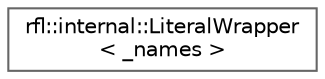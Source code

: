 digraph "类继承关系图"
{
 // LATEX_PDF_SIZE
  bgcolor="transparent";
  edge [fontname=Helvetica,fontsize=10,labelfontname=Helvetica,labelfontsize=10];
  node [fontname=Helvetica,fontsize=10,shape=box,height=0.2,width=0.4];
  rankdir="LR";
  Node0 [id="Node000000",label="rfl::internal::LiteralWrapper\l\< _names \>",height=0.2,width=0.4,color="grey40", fillcolor="white", style="filled",URL="$structrfl_1_1internal_1_1_literal_wrapper.html",tooltip=" "];
}
